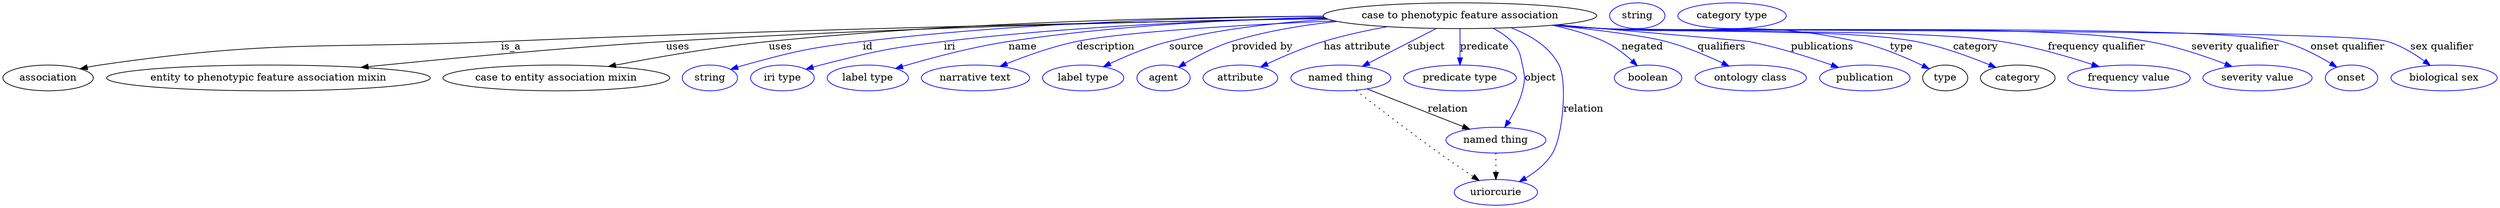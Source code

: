 digraph {
	graph [bb="0,0,3472.1,283"];
	node [label="\N"];
	"case to phenotypic feature association"	 [height=0.5,
		label="case to phenotypic feature association",
		pos="2030,265",
		width=5.2898];
	association	 [height=0.5,
		pos="63.044,178",
		width=1.7512];
	"case to phenotypic feature association" -> association	 [label=is_a,
		lp="723.04,221.5",
		pos="e,108.1,190.64 1842.7,261.67 1586.6,256.72 1112.9,246.11 709.04,229 453.74,218.18 387.66,234.49 135.04,196 129.55,195.16 123.87,\
194.1 118.21,192.9"];
	"entity to phenotypic feature association mixin"	 [height=0.5,
		pos="370.04,178",
		width=6.2647];
	"case to phenotypic feature association" -> "entity to phenotypic feature association mixin"	 [label=uses,
		lp="940.54,221.5",
		pos="e,503.65,192.54 1841.5,262.26 1621.3,258.28 1245.9,249.04 924.04,229 784.38,220.31 625.37,205.12 513.63,193.57"];
	"case to entity association mixin"	 [height=0.5,
		pos="771.04,178",
		width=4.3871];
	"case to phenotypic feature association" -> "case to entity association mixin"	 [label=uses,
		lp="1082.5,221.5",
		pos="e,846.14,193.84 1844.1,261.02 1607.3,255.43 1211.5,244.22 1066,229 994.82,221.55 914.81,207.34 856.11,195.82"];
	id	 [color=blue,
		height=0.5,
		label=string,
		pos="985.04,178",
		width=1.0652];
	"case to phenotypic feature association" -> id	 [color=blue,
		label=id,
		lp="1202,221.5",
		pos="e,1014.2,189.79 1845.7,260.45 1638.8,254.74 1316.2,243.86 1195,229 1122.1,220.06 1103.7,216.3 1033,196 1030.1,195.14 1027,194.18 \
1023.9,193.17",
		style=solid];
	iri	 [color=blue,
		height=0.5,
		label="iri type",
		pos="1086,178",
		width=1.2277];
	"case to phenotypic feature association" -> iri	 [color=blue,
		label=iri,
		lp="1318,221.5",
		pos="e,1119.2,190.03 1850.4,258.91 1671.9,252.33 1410.6,241.16 1310,229 1233.2,219.71 1213.9,215.83 1139,196 1135.7,195.11 1132.3,194.13 \
1128.8,193.08",
		style=solid];
	name	 [color=blue,
		height=0.5,
		label="label type",
		pos="1205,178",
		width=1.5707];
	"case to phenotypic feature association" -> name	 [color=blue,
		label=name,
		lp="1420,221.5",
		pos="e,1244.9,190.98 1851.7,258.65 1696.5,252.42 1483.8,241.98 1400,229 1349.9,221.23 1294,205.89 1254.9,194.06",
		style=solid];
	description	 [color=blue,
		height=0.5,
		label="narrative text",
		pos="1355,178",
		width=2.0943];
	"case to phenotypic feature association" -> description	 [color=blue,
		label=description,
		lp="1536,221.5",
		pos="e,1390.2,193.95 1852.4,258.42 1723.7,252.63 1561,242.94 1495,229 1462.2,222.07 1426.8,209.09 1399.8,197.96",
		style=solid];
	source	 [color=blue,
		height=0.5,
		label="label type",
		pos="1505,178",
		width=1.5707];
	"case to phenotypic feature association" -> source	 [color=blue,
		label=source,
		lp="1648.5,221.5",
		pos="e,1534,193.48 1866.6,255.75 1774.5,249.5 1669,240.33 1624,229 1595.9,221.91 1565.8,208.99 1543,197.92",
		style=solid];
	"provided by"	 [color=blue,
		height=0.5,
		label=agent,
		pos="1617,178",
		width=1.0291];
	"case to phenotypic feature association" -> "provided by"	 [color=blue,
		label="provided by",
		lp="1754.5,221.5",
		pos="e,1638.6,192.69 1881.8,253.61 1814.8,247.36 1743.7,238.88 1712,229 1689.2,221.87 1665.5,209.16 1647.5,198.21",
		style=solid];
	"has attribute"	 [color=blue,
		height=0.5,
		label=attribute,
		pos="1724,178",
		width=1.4443];
	"case to phenotypic feature association" -> "has attribute"	 [color=blue,
		label="has attribute",
		lp="1887,221.5",
		pos="e,1753.4,193.12 1926.4,249.77 1898.1,244.42 1867.6,237.55 1840,229 1813.4,220.73 1784.7,208.13 1762.5,197.53",
		style=solid];
	subject	 [color=blue,
		height=0.5,
		label="named thing",
		pos="1864,178",
		width=1.9318];
	"case to phenotypic feature association" -> subject	 [color=blue,
		label=subject,
		lp="1983.5,221.5",
		pos="e,1894.9,194.18 1996.1,247.18 1969.4,233.2 1932.2,213.71 1904.1,198.98",
		style=solid];
	predicate	 [color=blue,
		height=0.5,
		label="predicate type",
		pos="2030,178",
		width=2.1845];
	"case to phenotypic feature association" -> predicate	 [color=blue,
		label=predicate,
		lp="2064.5,221.5",
		pos="e,2030,196 2030,246.97 2030,235.19 2030,219.56 2030,206.16",
		style=solid];
	object	 [color=blue,
		height=0.5,
		label="named thing",
		pos="2081,91",
		width=1.9318];
	"case to phenotypic feature association" -> object	 [color=blue,
		label=object,
		lp="2143.5,178",
		pos="e,2093.7,108.73 2077.6,247.47 2086.8,242.52 2095.9,236.41 2103,229 2114.3,217.43 2114.6,211.75 2118,196 2121.4,180.36 2121.9,175.52 \
2118,160 2114.3,145.08 2106.6,129.87 2099.2,117.54",
		style=solid];
	relation	 [color=blue,
		height=0.5,
		label=uriorcurie,
		pos="2081,18",
		width=1.6068];
	"case to phenotypic feature association" -> relation	 [color=blue,
		label=relation,
		lp="2204,134.5",
		pos="e,2114.3,32.822 2103.2,248.37 2129.8,238.15 2156.6,221.85 2170,196 2182,172.93 2174,96.438 2160,73 2151.3,58.387 2137,46.695 2123,\
37.914",
		style=solid];
	negated	 [color=blue,
		height=0.5,
		label=boolean,
		pos="2293,178",
		width=1.2999];
	"case to phenotypic feature association" -> negated	 [color=blue,
		label=negated,
		lp="2285,221.5",
		pos="e,2277.1,195.39 2141.1,250.32 2178.6,244.27 2215.2,236.85 2232,229 2245.9,222.52 2259.3,212.07 2269.9,202.31",
		style=solid];
	qualifiers	 [color=blue,
		height=0.5,
		label="ontology class",
		pos="2435,178",
		width=2.1484];
	"case to phenotypic feature association" -> qualifiers	 [color=blue,
		label=qualifiers,
		lp="2395,221.5",
		pos="e,2403.7,194.63 2162.8,252.09 2223.8,245.41 2288.9,237 2318,229 2344.4,221.77 2372.5,209.66 2394.6,199.06",
		style=solid];
	publications	 [color=blue,
		height=0.5,
		label=publication,
		pos="2593,178",
		width=1.7512];
	"case to phenotypic feature association" -> publications	 [color=blue,
		label=publications,
		lp="2536,221.5",
		pos="e,2555.5,192.55 2168,252.56 2188.8,250.69 2210,248.79 2230,247 2320.3,238.94 2344.2,246.86 2433,229 2471.9,221.18 2514.6,207.29 \
2546.1,195.97",
		style=solid];
	type	 [height=0.5,
		pos="2705,178",
		width=0.86659];
	"case to phenotypic feature association" -> type	 [color=blue,
		label=type,
		lp="2645,221.5",
		pos="e,2682.2,190.57 2164.2,252.2 2186.2,250.31 2208.7,248.5 2230,247 2387.2,235.94 2430.3,263.2 2584,229 2615.7,221.97 2649.5,207.02 \
2673.3,195.12",
		style=solid];
	category	 [height=0.5,
		pos="2806,178",
		width=1.4443];
	"case to phenotypic feature association" -> category	 [color=blue,
		label=category,
		lp="2749,221.5",
		pos="e,2774.6,192.51 2163.1,252.12 2185.4,250.22 2208.4,248.42 2230,247 2326.6,240.66 2570.1,247.67 2665,229 2699.9,222.15 2737.6,208.12 \
2765.3,196.5",
		style=solid];
	"frequency qualifier"	 [color=blue,
		height=0.5,
		label="frequency value",
		pos="2961,178",
		width=2.3651];
	"case to phenotypic feature association" -> "frequency qualifier"	 [color=blue,
		label="frequency qualifier",
		lp="2917.5,221.5",
		pos="e,2918.3,193.64 2162.3,252.02 2184.9,250.11 2208.1,248.34 2230,247 2353.2,239.47 2663.2,248.32 2785,229 2827.4,222.29 2873.9,208.52 \
2908.5,196.98",
		style=solid];
	"severity qualifier"	 [color=blue,
		height=0.5,
		label="severity value",
		pos="3140,178",
		width=2.1123];
	"case to phenotypic feature association" -> "severity qualifier"	 [color=blue,
		label="severity qualifier",
		lp="3106.5,221.5",
		pos="e,3103.6,193.9 2161.2,251.95 2184.1,250.02 2207.8,248.26 2230,247 2398.7,237.42 2823.7,258.53 2990,229 3025.9,222.63 3064.9,209.19 \
3094.1,197.7",
		style=solid];
	"onset qualifier"	 [color=blue,
		height=0.5,
		label=onset,
		pos="3270,178",
		width=1.011];
	"case to phenotypic feature association" -> "onset qualifier"	 [color=blue,
		label="onset qualifier",
		lp="3261,221.5",
		pos="e,3248.7,192.85 2160.9,251.88 2183.9,249.96 2207.7,248.22 2230,247 2334.6,241.3 3070.6,254.85 3172,229 3196.3,222.81 3221.3,209.66 \
3240,198.26",
		style=solid];
	"sex qualifier"	 [color=blue,
		height=0.5,
		label="biological sex",
		pos="3398,178",
		width=2.0582];
	"case to phenotypic feature association" -> "sex qualifier"	 [color=blue,
		label="sex qualifier",
		lp="3391.5,221.5",
		pos="e,3377.6,195.33 2160.7,251.86 2183.8,249.93 2207.6,248.19 2230,247 2290.4,243.79 3259.2,246.23 3317,229 3336,223.37 3354.7,212 3369.5,\
201.42",
		style=solid];
	subject -> object	 [label=relation,
		lp="2014,134.5",
		pos="e,2043.3,106.13 1901.8,162.85 1938.5,148.14 1994.3,125.78 2033.9,109.91"];
	subject -> relation	 [pos="e,2056.7,34.587 1886.3,160.61 1913.4,139.54 1960.7,103.12 2002,73 2017,62.085 2033.9,50.298 2048.1,40.446",
		style=dotted];
	object -> relation	 [pos="e,2081,36.09 2081,72.955 2081,64.883 2081,55.176 2081,46.182",
		style=dotted];
	association_type	 [color=blue,
		height=0.5,
		label=string,
		pos="2277,265",
		width=1.0652];
	association_category	 [color=blue,
		height=0.5,
		label="category type",
		pos="2409,265",
		width=2.0943];
}
